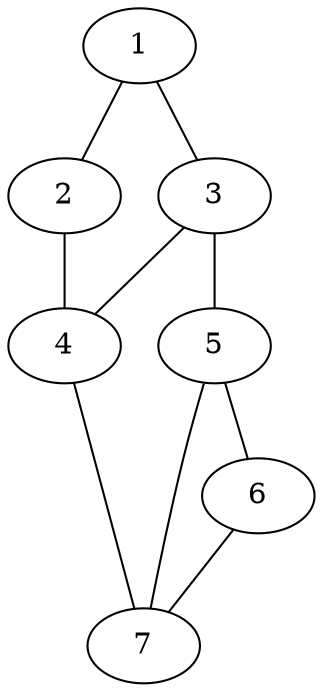 graph G
{
  1 -- 2;
  1 -- 3;
  2 -- 4;
  3 -- 4;
  3 -- 5;
  4 -- 7;
  5 -- 6;
  5 -- 7;
  6 -- 7;
}